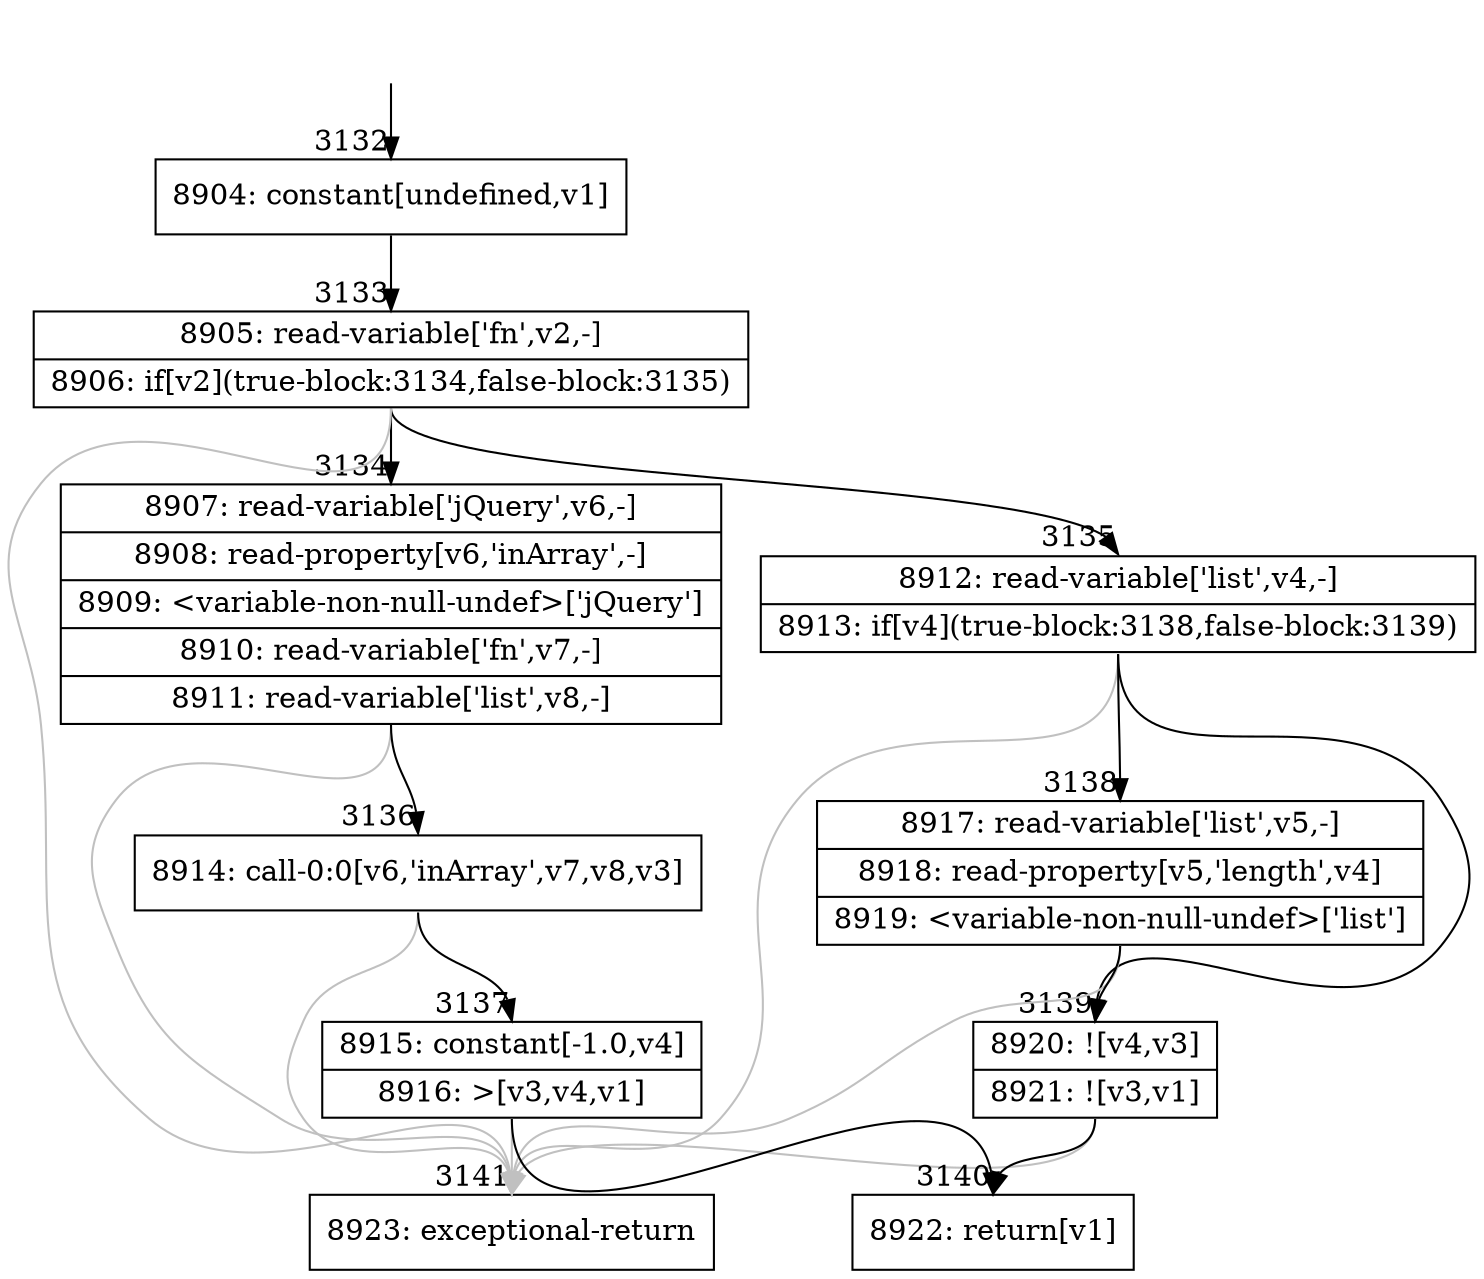 digraph {
rankdir="TD"
BB_entry208[shape=none,label=""];
BB_entry208 -> BB3132 [tailport=s, headport=n, headlabel="    3132"]
BB3132 [shape=record label="{8904: constant[undefined,v1]}" ] 
BB3132 -> BB3133 [tailport=s, headport=n, headlabel="      3133"]
BB3133 [shape=record label="{8905: read-variable['fn',v2,-]|8906: if[v2](true-block:3134,false-block:3135)}" ] 
BB3133 -> BB3134 [tailport=s, headport=n, headlabel="      3134"]
BB3133 -> BB3135 [tailport=s, headport=n, headlabel="      3135"]
BB3133 -> BB3141 [tailport=s, headport=n, color=gray, headlabel="      3141"]
BB3134 [shape=record label="{8907: read-variable['jQuery',v6,-]|8908: read-property[v6,'inArray',-]|8909: \<variable-non-null-undef\>['jQuery']|8910: read-variable['fn',v7,-]|8911: read-variable['list',v8,-]}" ] 
BB3134 -> BB3136 [tailport=s, headport=n, headlabel="      3136"]
BB3134 -> BB3141 [tailport=s, headport=n, color=gray]
BB3135 [shape=record label="{8912: read-variable['list',v4,-]|8913: if[v4](true-block:3138,false-block:3139)}" ] 
BB3135 -> BB3139 [tailport=s, headport=n, headlabel="      3139"]
BB3135 -> BB3138 [tailport=s, headport=n, headlabel="      3138"]
BB3135 -> BB3141 [tailport=s, headport=n, color=gray]
BB3136 [shape=record label="{8914: call-0:0[v6,'inArray',v7,v8,v3]}" ] 
BB3136 -> BB3137 [tailport=s, headport=n, headlabel="      3137"]
BB3136 -> BB3141 [tailport=s, headport=n, color=gray]
BB3137 [shape=record label="{8915: constant[-1.0,v4]|8916: \>[v3,v4,v1]}" ] 
BB3137 -> BB3140 [tailport=s, headport=n, headlabel="      3140"]
BB3137 -> BB3141 [tailport=s, headport=n, color=gray]
BB3138 [shape=record label="{8917: read-variable['list',v5,-]|8918: read-property[v5,'length',v4]|8919: \<variable-non-null-undef\>['list']}" ] 
BB3138 -> BB3139 [tailport=s, headport=n]
BB3138 -> BB3141 [tailport=s, headport=n, color=gray]
BB3139 [shape=record label="{8920: ![v4,v3]|8921: ![v3,v1]}" ] 
BB3139 -> BB3140 [tailport=s, headport=n]
BB3139 -> BB3141 [tailport=s, headport=n, color=gray]
BB3140 [shape=record label="{8922: return[v1]}" ] 
BB3141 [shape=record label="{8923: exceptional-return}" ] 
}
